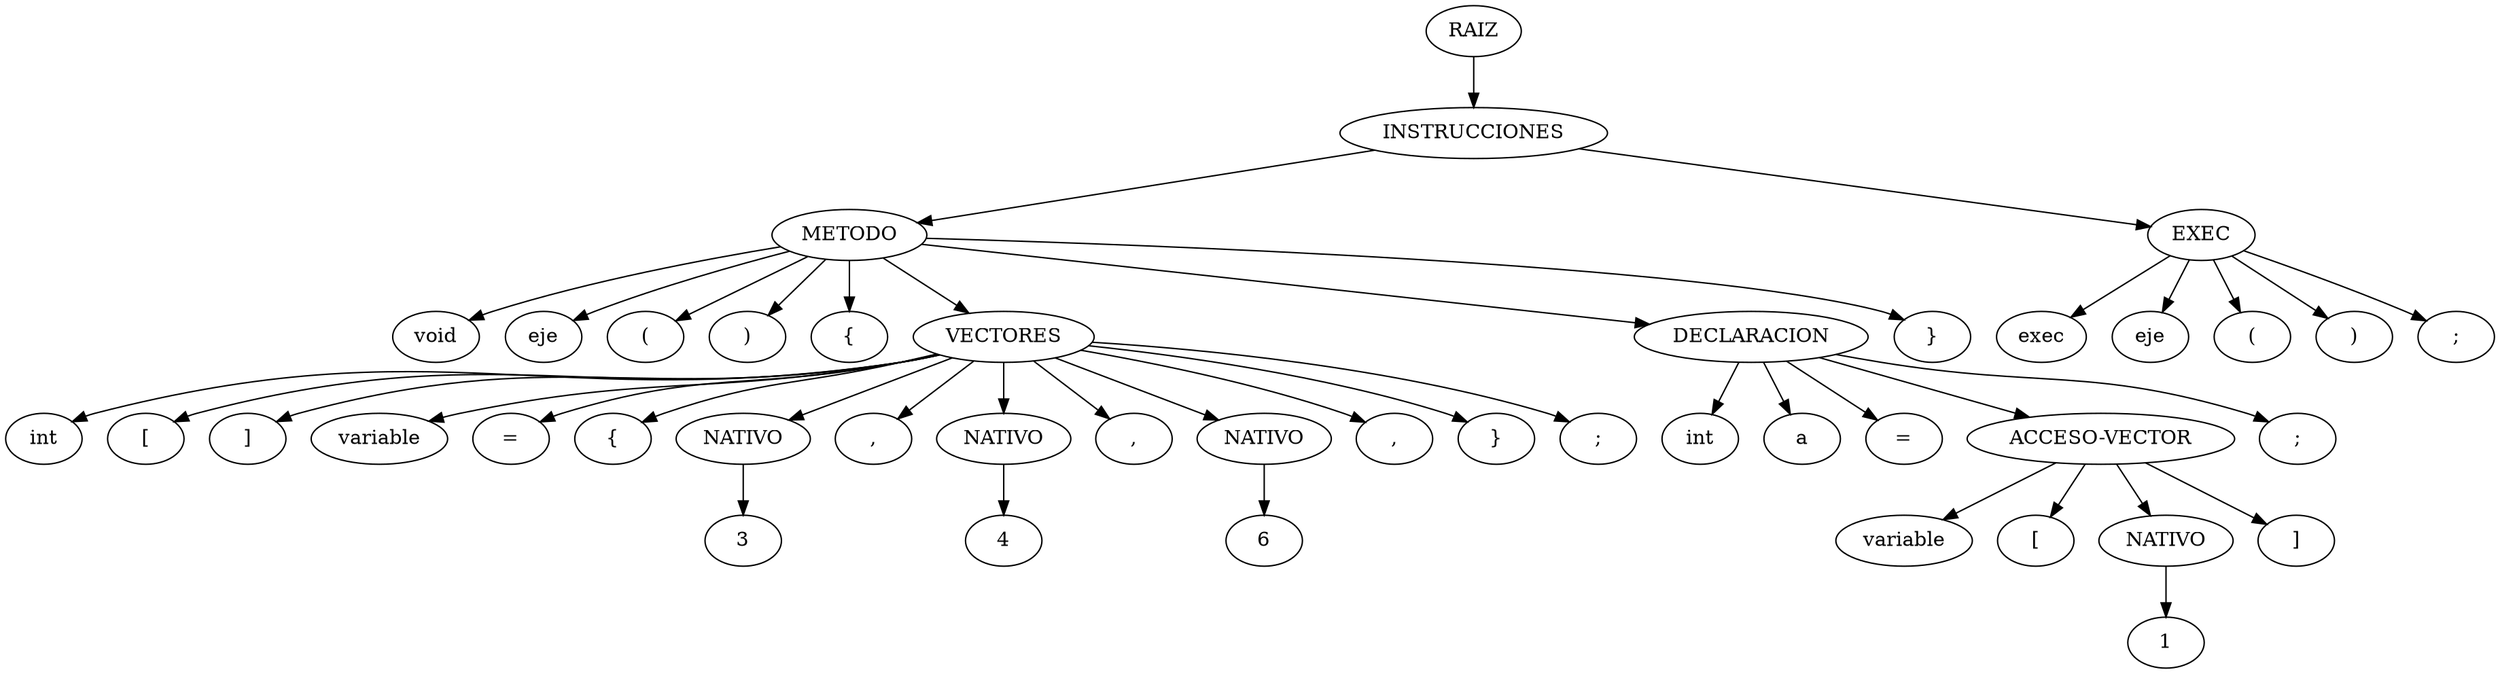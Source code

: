digraph arbolAST{ 
      n0[label="RAIZ"];
      n1[label="INSTRUCCIONES"];
      n0 -> n1;n2[label="METODO"];
      n1 -> n2;n3[label="void"];
      n2 -> n3;n4[label="eje"];
      n2 -> n4;n5[label="("];
      n2 -> n5;n6[label=")"];
      n2 -> n6;n7[label="{"];
      n2 -> n7;n8[label="VECTORES"];
      n2 -> n8;n9[label="int"];
      n8 -> n9;n10[label="["];
      n8 -> n10;n11[label="]"];
      n8 -> n11;n12[label="variable"];
      n8 -> n12;n13[label="="];
      n8 -> n13;n14[label="{"];
      n8 -> n14;n15[label="NATIVO"];
      n8 -> n15;n16[label="3"];
      n15 -> n16;n17[label=","];
      n8 -> n17;n18[label="NATIVO"];
      n8 -> n18;n19[label="4"];
      n18 -> n19;n20[label=","];
      n8 -> n20;n21[label="NATIVO"];
      n8 -> n21;n22[label="6"];
      n21 -> n22;n23[label=","];
      n8 -> n23;n24[label="}"];
      n8 -> n24;n25[label=";"];
      n8 -> n25;n26[label="DECLARACION"];
      n2 -> n26;n27[label="int"];
      n26 -> n27;n28[label="a"];
      n26 -> n28;n29[label="="];
      n26 -> n29;n30[label="ACCESO-VECTOR"];
      n26 -> n30;n31[label="variable"];
      n30 -> n31;n32[label="["];
      n30 -> n32;n33[label="NATIVO"];
      n30 -> n33;n34[label="1"];
      n33 -> n34;n35[label="]"];
      n30 -> n35;n36[label=";"];
      n26 -> n36;n37[label="}"];
      n2 -> n37;n38[label="EXEC"];
      n1 -> n38;n39[label="exec"];
      n38 -> n39;n40[label="eje"];
      n38 -> n40;n41[label="("];
      n38 -> n41;n42[label=")"];
      n38 -> n42;n43[label=";"];
      n38 -> n43;
    }